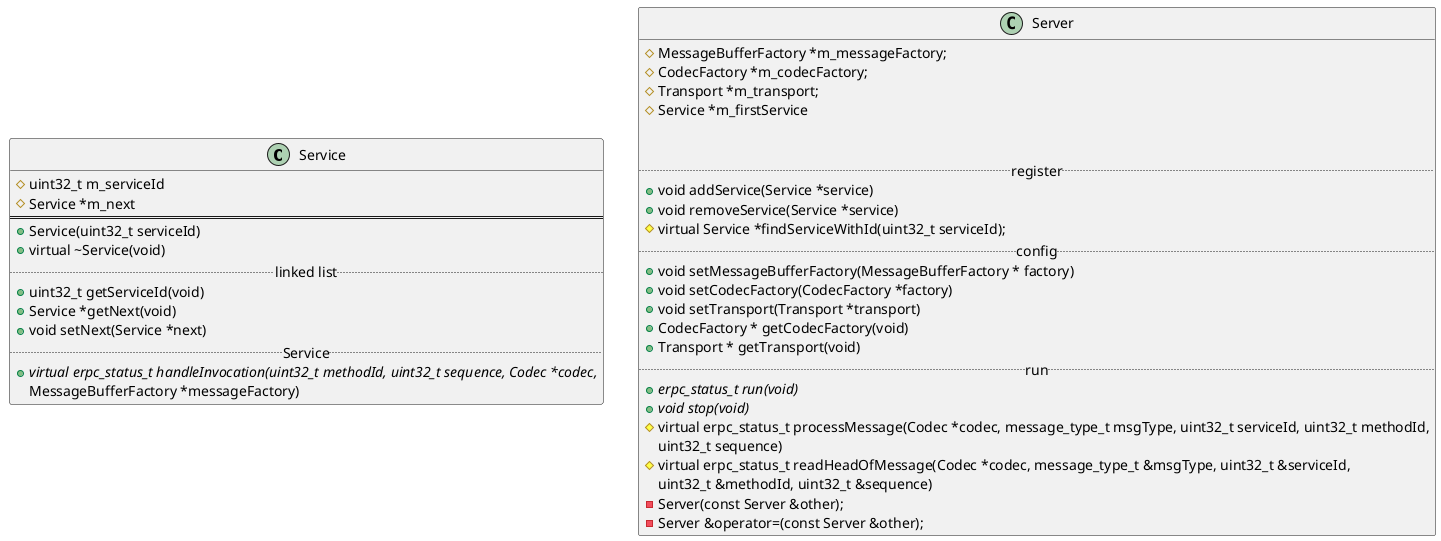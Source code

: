 @startuml server
' !include core.puml

class Service {    
    #uint32_t m_serviceId
    #Service *m_next
    ==
    +Service(uint32_t serviceId)
    +virtual ~Service(void)
    ..linked list..
    +uint32_t getServiceId(void)
    +Service *getNext(void)
    +void setNext(Service *next)
    ..Service..
    +{abstract}virtual erpc_status_t handleInvocation(uint32_t methodId, uint32_t sequence, Codec *codec,
    MessageBufferFactory *messageFactory)
}

class Server {
    #MessageBufferFactory *m_messageFactory;
    #CodecFactory *m_codecFactory;
    #Transport *m_transport;
    #Service *m_firstService


    ..register..
    +void addService(Service *service)
    +void removeService(Service *service)
    #virtual Service *findServiceWithId(uint32_t serviceId);
    ..config..
    +void setMessageBufferFactory(MessageBufferFactory * factory)
    +void setCodecFactory(CodecFactory *factory)
    +void setTransport(Transport *transport)
    +CodecFactory * getCodecFactory(void)
    +Transport * getTransport(void) 
    ..run..
    +{abstract}erpc_status_t run(void)
    +{abstract}void stop(void)
    #virtual erpc_status_t processMessage(Codec *codec, message_type_t msgType, uint32_t serviceId, uint32_t methodId,
    uint32_t sequence)
    #virtual erpc_status_t readHeadOfMessage(Codec *codec, message_type_t &msgType, uint32_t &serviceId,
    uint32_t &methodId, uint32_t &sequence)
    -Server(const Server &other);
    -Server &operator=(const Server &other);
}


@enduml
